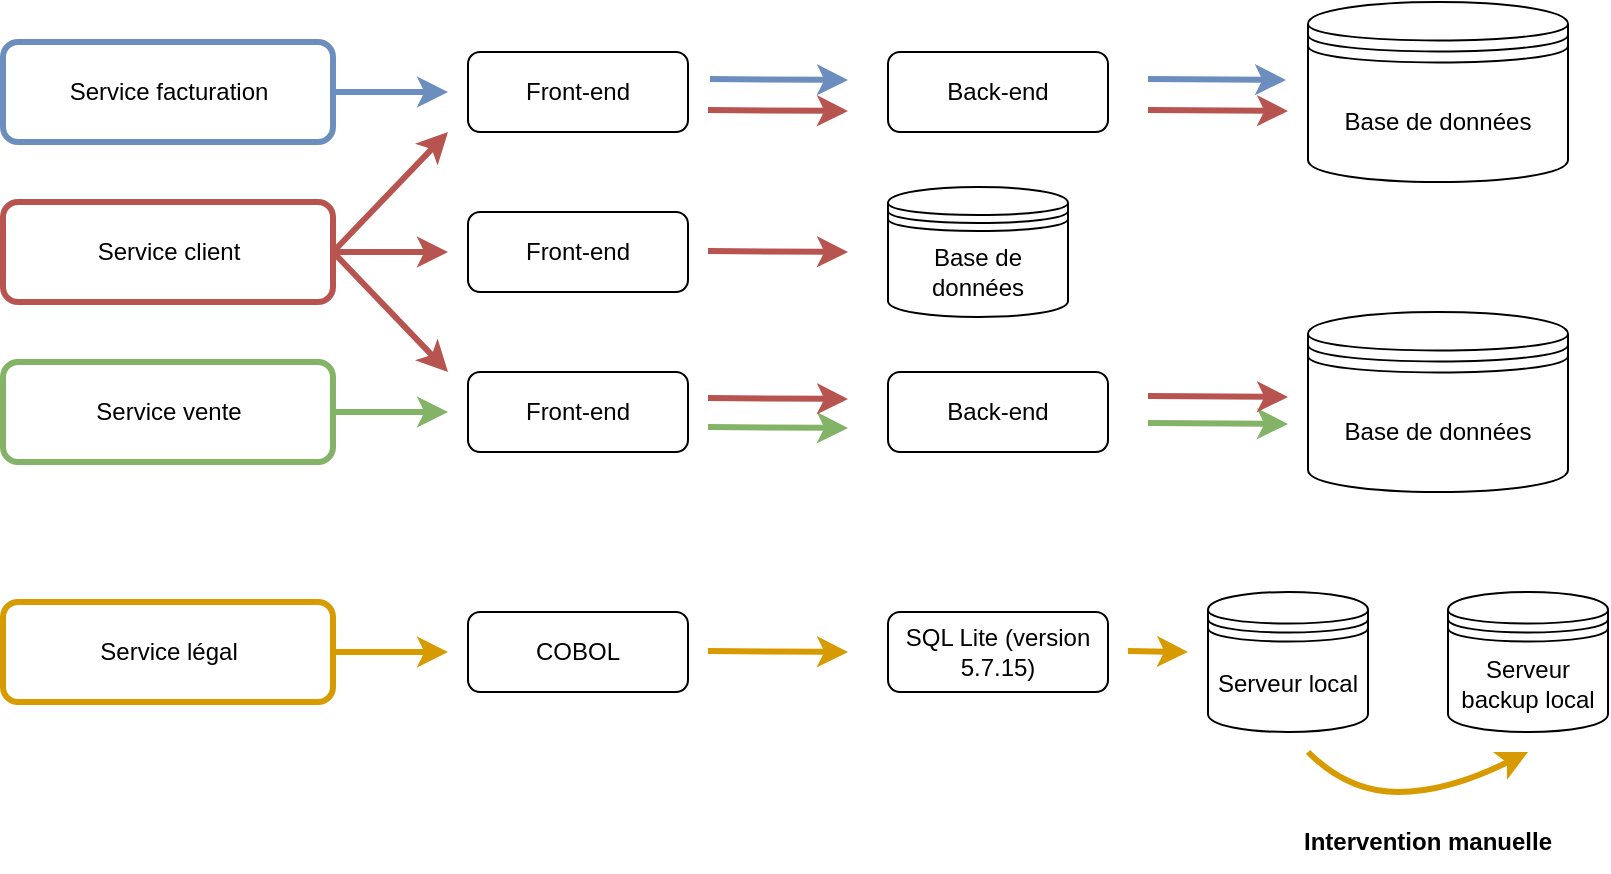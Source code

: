 <mxfile version="20.3.0" type="github">
  <diagram id="-Jm4Pk95iJd7ZQW0pU1n" name="Page-1">
    <mxGraphModel dx="1422" dy="724" grid="1" gridSize="10" guides="1" tooltips="1" connect="1" arrows="1" fold="1" page="1" pageScale="1" pageWidth="827" pageHeight="1169" math="0" shadow="0">
      <root>
        <mxCell id="0" />
        <mxCell id="1" parent="0" />
        <mxCell id="_26GdXSnej8FE8eCVRGA-15" value="Front-end" style="rounded=1;whiteSpace=wrap;html=1;" vertex="1" parent="1">
          <mxGeometry x="250" y="80" width="110" height="40" as="geometry" />
        </mxCell>
        <mxCell id="_26GdXSnej8FE8eCVRGA-16" value="Back-end" style="rounded=1;whiteSpace=wrap;html=1;" vertex="1" parent="1">
          <mxGeometry x="460" y="80" width="110" height="40" as="geometry" />
        </mxCell>
        <mxCell id="_26GdXSnej8FE8eCVRGA-17" value="&lt;div&gt;Base de données&lt;/div&gt;" style="shape=datastore;whiteSpace=wrap;html=1;" vertex="1" parent="1">
          <mxGeometry x="670" y="55" width="130" height="90" as="geometry" />
        </mxCell>
        <mxCell id="_26GdXSnej8FE8eCVRGA-18" value="Service facturation" style="text;html=1;align=center;verticalAlign=middle;resizable=0;points=[];autosize=1;strokeColor=none;fillColor=none;" vertex="1" parent="1">
          <mxGeometry x="40" y="85" width="120" height="30" as="geometry" />
        </mxCell>
        <mxCell id="_26GdXSnej8FE8eCVRGA-19" value="Service client" style="text;html=1;align=center;verticalAlign=middle;resizable=0;points=[];autosize=1;strokeColor=none;fillColor=none;" vertex="1" parent="1">
          <mxGeometry x="50" y="165" width="100" height="30" as="geometry" />
        </mxCell>
        <mxCell id="_26GdXSnej8FE8eCVRGA-20" value="Front-end" style="rounded=1;whiteSpace=wrap;html=1;" vertex="1" parent="1">
          <mxGeometry x="250" y="160" width="110" height="40" as="geometry" />
        </mxCell>
        <mxCell id="_26GdXSnej8FE8eCVRGA-22" value="Service vente" style="text;html=1;align=center;verticalAlign=middle;resizable=0;points=[];autosize=1;strokeColor=none;fillColor=none;" vertex="1" parent="1">
          <mxGeometry x="50" y="245" width="100" height="30" as="geometry" />
        </mxCell>
        <mxCell id="_26GdXSnej8FE8eCVRGA-23" value="Front-end" style="rounded=1;whiteSpace=wrap;html=1;" vertex="1" parent="1">
          <mxGeometry x="250" y="240" width="110" height="40" as="geometry" />
        </mxCell>
        <mxCell id="_26GdXSnej8FE8eCVRGA-24" value="&lt;div&gt;Back-end&lt;/div&gt;" style="rounded=1;whiteSpace=wrap;html=1;" vertex="1" parent="1">
          <mxGeometry x="460" y="240" width="110" height="40" as="geometry" />
        </mxCell>
        <mxCell id="_26GdXSnej8FE8eCVRGA-25" value="&lt;div&gt;Base de données&lt;/div&gt;" style="shape=datastore;whiteSpace=wrap;html=1;" vertex="1" parent="1">
          <mxGeometry x="670" y="210" width="130" height="90" as="geometry" />
        </mxCell>
        <mxCell id="_26GdXSnej8FE8eCVRGA-26" value="&lt;div&gt;Service légal&lt;/div&gt;" style="text;html=1;align=center;verticalAlign=middle;resizable=0;points=[];autosize=1;strokeColor=none;fillColor=none;" vertex="1" parent="1">
          <mxGeometry x="55" y="365" width="90" height="30" as="geometry" />
        </mxCell>
        <mxCell id="_26GdXSnej8FE8eCVRGA-27" value="COBOL" style="rounded=1;whiteSpace=wrap;html=1;" vertex="1" parent="1">
          <mxGeometry x="250" y="360" width="110" height="40" as="geometry" />
        </mxCell>
        <mxCell id="_26GdXSnej8FE8eCVRGA-28" value="SQL Lite (version 5.7.15)" style="rounded=1;whiteSpace=wrap;html=1;" vertex="1" parent="1">
          <mxGeometry x="460" y="360" width="110" height="40" as="geometry" />
        </mxCell>
        <mxCell id="_26GdXSnej8FE8eCVRGA-29" value="" style="rounded=1;whiteSpace=wrap;html=1;fontFamily=Helvetica;fontSize=12;strokeWidth=3;fillColor=none;strokeColor=#6c8ebf;gradientColor=default;" vertex="1" parent="1">
          <mxGeometry x="17.5" y="75" width="165" height="50" as="geometry" />
        </mxCell>
        <mxCell id="_26GdXSnej8FE8eCVRGA-30" value="" style="endArrow=classic;html=1;rounded=0;fontFamily=Helvetica;fontSize=12;exitX=1;exitY=0.5;exitDx=0;exitDy=0;fillColor=#dae8fc;strokeColor=#6c8ebf;strokeWidth=3;" edge="1" parent="1" source="_26GdXSnej8FE8eCVRGA-29">
          <mxGeometry width="50" height="50" relative="1" as="geometry">
            <mxPoint x="210" y="100" as="sourcePoint" />
            <mxPoint x="240" y="100" as="targetPoint" />
          </mxGeometry>
        </mxCell>
        <mxCell id="_26GdXSnej8FE8eCVRGA-31" value="" style="endArrow=classic;html=1;rounded=0;fontFamily=Helvetica;fontSize=12;exitX=1;exitY=0.5;exitDx=0;exitDy=0;fillColor=#dae8fc;strokeColor=#6c8ebf;strokeWidth=3;" edge="1" parent="1">
          <mxGeometry width="50" height="50" relative="1" as="geometry">
            <mxPoint x="371" y="93.5" as="sourcePoint" />
            <mxPoint x="440" y="94" as="targetPoint" />
          </mxGeometry>
        </mxCell>
        <mxCell id="_26GdXSnej8FE8eCVRGA-32" value="" style="endArrow=classic;html=1;rounded=0;fontFamily=Helvetica;fontSize=12;exitX=1;exitY=0.5;exitDx=0;exitDy=0;fillColor=#dae8fc;strokeColor=#6c8ebf;strokeWidth=3;" edge="1" parent="1">
          <mxGeometry width="50" height="50" relative="1" as="geometry">
            <mxPoint x="590" y="93.5" as="sourcePoint" />
            <mxPoint x="659" y="94" as="targetPoint" />
          </mxGeometry>
        </mxCell>
        <mxCell id="_26GdXSnej8FE8eCVRGA-33" value="" style="rounded=1;whiteSpace=wrap;html=1;fontFamily=Helvetica;fontSize=12;strokeWidth=3;fillColor=none;strokeColor=#b85450;" vertex="1" parent="1">
          <mxGeometry x="17.5" y="155" width="165" height="50" as="geometry" />
        </mxCell>
        <mxCell id="_26GdXSnej8FE8eCVRGA-34" value="" style="endArrow=classic;html=1;rounded=0;fontFamily=Helvetica;fontSize=12;exitX=1;exitY=0.5;exitDx=0;exitDy=0;fillColor=#f8cecc;strokeColor=#b85450;strokeWidth=3;" edge="1" parent="1" source="_26GdXSnej8FE8eCVRGA-33">
          <mxGeometry width="50" height="50" relative="1" as="geometry">
            <mxPoint x="210" y="180" as="sourcePoint" />
            <mxPoint x="240" y="180" as="targetPoint" />
          </mxGeometry>
        </mxCell>
        <mxCell id="_26GdXSnej8FE8eCVRGA-35" value="" style="endArrow=classic;html=1;rounded=0;fontFamily=Helvetica;fontSize=12;exitX=1;exitY=0.5;exitDx=0;exitDy=0;fillColor=#f8cecc;strokeColor=#b85450;strokeWidth=3;" edge="1" parent="1">
          <mxGeometry width="50" height="50" relative="1" as="geometry">
            <mxPoint x="370" y="179.5" as="sourcePoint" />
            <mxPoint x="440" y="180" as="targetPoint" />
          </mxGeometry>
        </mxCell>
        <mxCell id="_26GdXSnej8FE8eCVRGA-36" value="" style="endArrow=classic;html=1;rounded=0;fontFamily=Helvetica;fontSize=12;fillColor=#f8cecc;strokeColor=#b85450;strokeWidth=3;exitX=1;exitY=0.5;exitDx=0;exitDy=0;" edge="1" parent="1" source="_26GdXSnej8FE8eCVRGA-33">
          <mxGeometry width="50" height="50" relative="1" as="geometry">
            <mxPoint x="190" y="170" as="sourcePoint" />
            <mxPoint x="240" y="120" as="targetPoint" />
          </mxGeometry>
        </mxCell>
        <mxCell id="_26GdXSnej8FE8eCVRGA-37" value="" style="rounded=1;whiteSpace=wrap;html=1;fontFamily=Helvetica;fontSize=12;strokeWidth=3;fillColor=none;strokeColor=#82b366;" vertex="1" parent="1">
          <mxGeometry x="17.5" y="235" width="165" height="50" as="geometry" />
        </mxCell>
        <mxCell id="_26GdXSnej8FE8eCVRGA-38" value="" style="endArrow=classic;html=1;rounded=0;fontFamily=Helvetica;fontSize=12;exitX=1;exitY=0.5;exitDx=0;exitDy=0;fillColor=#d5e8d4;strokeColor=#82b366;strokeWidth=3;" edge="1" parent="1" source="_26GdXSnej8FE8eCVRGA-37">
          <mxGeometry width="50" height="50" relative="1" as="geometry">
            <mxPoint x="210" y="260" as="sourcePoint" />
            <mxPoint x="240" y="260" as="targetPoint" />
          </mxGeometry>
        </mxCell>
        <mxCell id="_26GdXSnej8FE8eCVRGA-39" value="" style="endArrow=classic;html=1;rounded=0;fontFamily=Helvetica;fontSize=12;exitX=1;exitY=0.5;exitDx=0;exitDy=0;fillColor=#d5e8d4;strokeColor=#82b366;strokeWidth=3;" edge="1" parent="1">
          <mxGeometry width="50" height="50" relative="1" as="geometry">
            <mxPoint x="370" y="267.5" as="sourcePoint" />
            <mxPoint x="440" y="268" as="targetPoint" />
          </mxGeometry>
        </mxCell>
        <mxCell id="_26GdXSnej8FE8eCVRGA-40" value="" style="endArrow=classic;html=1;rounded=0;fontFamily=Helvetica;fontSize=12;exitX=1;exitY=0.5;exitDx=0;exitDy=0;fillColor=#d5e8d4;strokeColor=#82b366;strokeWidth=3;" edge="1" parent="1">
          <mxGeometry width="50" height="50" relative="1" as="geometry">
            <mxPoint x="590" y="265.5" as="sourcePoint" />
            <mxPoint x="660" y="266" as="targetPoint" />
          </mxGeometry>
        </mxCell>
        <mxCell id="_26GdXSnej8FE8eCVRGA-41" value="" style="endArrow=classic;html=1;rounded=0;fontFamily=Helvetica;fontSize=12;exitX=1;exitY=0.5;exitDx=0;exitDy=0;fillColor=#f8cecc;strokeColor=#b85450;strokeWidth=3;" edge="1" parent="1" source="_26GdXSnej8FE8eCVRGA-33">
          <mxGeometry width="50" height="50" relative="1" as="geometry">
            <mxPoint x="190" y="210" as="sourcePoint" />
            <mxPoint x="240" y="240" as="targetPoint" />
          </mxGeometry>
        </mxCell>
        <mxCell id="_26GdXSnej8FE8eCVRGA-42" value="Serveur local" style="shape=datastore;whiteSpace=wrap;html=1;" vertex="1" parent="1">
          <mxGeometry x="620" y="350" width="80" height="70" as="geometry" />
        </mxCell>
        <mxCell id="_26GdXSnej8FE8eCVRGA-43" value="Serveur backup local" style="shape=datastore;whiteSpace=wrap;html=1;" vertex="1" parent="1">
          <mxGeometry x="740" y="350" width="80" height="70" as="geometry" />
        </mxCell>
        <mxCell id="_26GdXSnej8FE8eCVRGA-44" value="" style="rounded=1;whiteSpace=wrap;html=1;fontFamily=Helvetica;fontSize=12;strokeWidth=3;fillColor=none;strokeColor=#d79b00;" vertex="1" parent="1">
          <mxGeometry x="17.5" y="355" width="165" height="50" as="geometry" />
        </mxCell>
        <mxCell id="_26GdXSnej8FE8eCVRGA-45" value="" style="endArrow=classic;html=1;rounded=0;fontFamily=Helvetica;fontSize=12;exitX=1;exitY=0.5;exitDx=0;exitDy=0;fillColor=#ffe6cc;strokeColor=#d79b00;strokeWidth=3;" edge="1" parent="1" source="_26GdXSnej8FE8eCVRGA-44">
          <mxGeometry width="50" height="50" relative="1" as="geometry">
            <mxPoint x="210" y="380" as="sourcePoint" />
            <mxPoint x="240" y="380" as="targetPoint" />
          </mxGeometry>
        </mxCell>
        <mxCell id="_26GdXSnej8FE8eCVRGA-46" value="" style="endArrow=classic;html=1;rounded=0;fontFamily=Helvetica;fontSize=12;exitX=1;exitY=0.5;exitDx=0;exitDy=0;fillColor=#ffe6cc;strokeColor=#d79b00;strokeWidth=3;" edge="1" parent="1">
          <mxGeometry width="50" height="50" relative="1" as="geometry">
            <mxPoint x="370" y="379.5" as="sourcePoint" />
            <mxPoint x="440" y="380" as="targetPoint" />
          </mxGeometry>
        </mxCell>
        <mxCell id="_26GdXSnej8FE8eCVRGA-47" value="" style="endArrow=classic;html=1;rounded=0;fontFamily=Helvetica;fontSize=12;exitX=1;exitY=0.5;exitDx=0;exitDy=0;fillColor=#ffe6cc;strokeColor=#d79b00;strokeWidth=3;" edge="1" parent="1">
          <mxGeometry width="50" height="50" relative="1" as="geometry">
            <mxPoint x="580" y="379.5" as="sourcePoint" />
            <mxPoint x="610" y="380" as="targetPoint" />
          </mxGeometry>
        </mxCell>
        <mxCell id="_26GdXSnej8FE8eCVRGA-48" value="" style="curved=1;endArrow=classic;html=1;rounded=0;fontFamily=Helvetica;fontSize=12;strokeWidth=3;fillColor=#ffe6cc;strokeColor=#d79b00;" edge="1" parent="1">
          <mxGeometry width="50" height="50" relative="1" as="geometry">
            <mxPoint x="670" y="430" as="sourcePoint" />
            <mxPoint x="780" y="430" as="targetPoint" />
            <Array as="points">
              <mxPoint x="690" y="450" />
              <mxPoint x="740" y="450" />
            </Array>
          </mxGeometry>
        </mxCell>
        <mxCell id="_26GdXSnej8FE8eCVRGA-49" value="" style="endArrow=classic;html=1;rounded=0;fontFamily=Helvetica;fontSize=12;exitX=1;exitY=0.5;exitDx=0;exitDy=0;fillColor=#f8cecc;strokeColor=#b85450;strokeWidth=3;" edge="1" parent="1">
          <mxGeometry width="50" height="50" relative="1" as="geometry">
            <mxPoint x="370" y="109" as="sourcePoint" />
            <mxPoint x="440" y="109.5" as="targetPoint" />
          </mxGeometry>
        </mxCell>
        <mxCell id="_26GdXSnej8FE8eCVRGA-50" value="" style="endArrow=classic;html=1;rounded=0;fontFamily=Helvetica;fontSize=12;exitX=1;exitY=0.5;exitDx=0;exitDy=0;fillColor=#f8cecc;strokeColor=#b85450;strokeWidth=3;" edge="1" parent="1">
          <mxGeometry width="50" height="50" relative="1" as="geometry">
            <mxPoint x="590" y="109" as="sourcePoint" />
            <mxPoint x="660" y="109.5" as="targetPoint" />
          </mxGeometry>
        </mxCell>
        <mxCell id="_26GdXSnej8FE8eCVRGA-51" value="" style="endArrow=classic;html=1;rounded=0;fontFamily=Helvetica;fontSize=12;exitX=1;exitY=0.5;exitDx=0;exitDy=0;fillColor=#f8cecc;strokeColor=#b85450;strokeWidth=3;" edge="1" parent="1">
          <mxGeometry width="50" height="50" relative="1" as="geometry">
            <mxPoint x="370" y="253" as="sourcePoint" />
            <mxPoint x="440" y="253.5" as="targetPoint" />
          </mxGeometry>
        </mxCell>
        <mxCell id="_26GdXSnej8FE8eCVRGA-52" value="" style="endArrow=classic;html=1;rounded=0;fontFamily=Helvetica;fontSize=12;exitX=1;exitY=0.5;exitDx=0;exitDy=0;fillColor=#f8cecc;strokeColor=#b85450;strokeWidth=3;" edge="1" parent="1">
          <mxGeometry width="50" height="50" relative="1" as="geometry">
            <mxPoint x="590" y="252" as="sourcePoint" />
            <mxPoint x="660" y="252.5" as="targetPoint" />
          </mxGeometry>
        </mxCell>
        <mxCell id="_26GdXSnej8FE8eCVRGA-53" value="Intervention manuelle" style="text;html=1;strokeColor=none;fillColor=none;align=center;verticalAlign=middle;whiteSpace=wrap;rounded=0;fontFamily=Helvetica;fontSize=12;fontStyle=1" vertex="1" parent="1">
          <mxGeometry x="660" y="460" width="140" height="30" as="geometry" />
        </mxCell>
        <mxCell id="_26GdXSnej8FE8eCVRGA-54" value="&lt;div&gt;Base de données&lt;/div&gt;" style="shape=datastore;whiteSpace=wrap;html=1;" vertex="1" parent="1">
          <mxGeometry x="460" y="147.5" width="90" height="65" as="geometry" />
        </mxCell>
      </root>
    </mxGraphModel>
  </diagram>
</mxfile>
